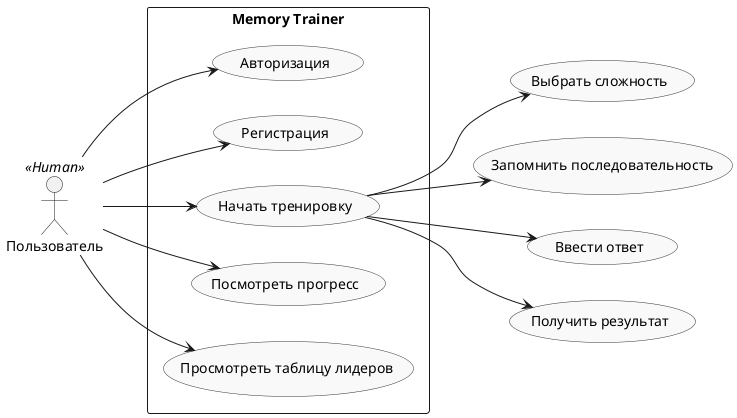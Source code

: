 @startuml memory_trainer_use_case

left to right direction
skinparam monochrome true
skinparam usecase {
  BackgroundColor #F9F9F9
  BorderColor #333333
}

actor "Пользователь" as User <<Human>>

rectangle "Memory Trainer" {
  usecase "Авторизация" as UC1
  usecase "Регистрация" as UC2
  usecase "Начать тренировку" as UC3
  usecase "Посмотреть прогресс" as UC4
  usecase "Просмотреть таблицу лидеров" as UC5
  
  User --> UC1
  User --> UC2
  User --> UC3
  User --> UC4
  User --> UC5
}

' Расширенные сценарии
usecase "Выбрать сложность" as UC6
usecase "Запомнить последовательность" as UC7
usecase "Ввести ответ" as UC8
usecase "Получить результат" as UC9

UC3 --> UC6
UC3 --> UC7
UC3 --> UC8
UC3 --> UC9

@enduml